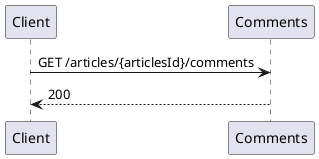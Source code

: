 @startuml
Client -> Comments : GET /articles/{articlesId}/comments
Client <-- Comments : 200
@enduml